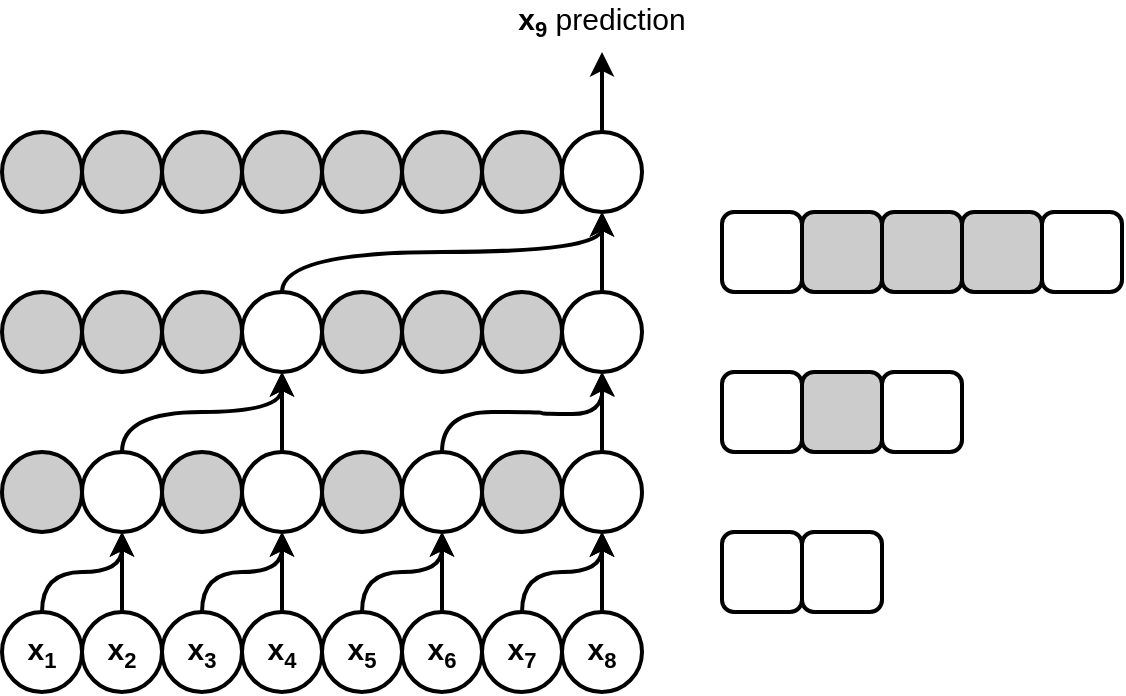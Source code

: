 <mxfile version="12.9.9" type="device"><diagram id="9Ue0vKmvhMfV4Imc9STP" name="Page-1"><mxGraphModel dx="1086" dy="806" grid="1" gridSize="10" guides="1" tooltips="1" connect="1" arrows="1" fold="1" page="1" pageScale="1" pageWidth="850" pageHeight="1100" math="0" shadow="0"><root><mxCell id="0"/><mxCell id="1" parent="0"/><mxCell id="d5a0SCXwOR6tbS2-Rqb1-1" value="" style="rounded=1;whiteSpace=wrap;html=1;strokeWidth=2;" vertex="1" parent="1"><mxGeometry x="440" y="440" width="40" height="40" as="geometry"/></mxCell><mxCell id="d5a0SCXwOR6tbS2-Rqb1-2" value="" style="rounded=1;whiteSpace=wrap;html=1;strokeWidth=2;" vertex="1" parent="1"><mxGeometry x="480" y="440" width="40" height="40" as="geometry"/></mxCell><mxCell id="d5a0SCXwOR6tbS2-Rqb1-14" value="" style="ellipse;whiteSpace=wrap;html=1;aspect=fixed;strokeWidth=2;fillColor=#CCCCCC;" vertex="1" parent="1"><mxGeometry x="80" y="400" width="40" height="40" as="geometry"/></mxCell><mxCell id="d5a0SCXwOR6tbS2-Rqb1-87" style="edgeStyle=orthogonalEdgeStyle;curved=1;rounded=0;orthogonalLoop=1;jettySize=auto;html=1;exitX=0.5;exitY=0;exitDx=0;exitDy=0;entryX=0.5;entryY=1;entryDx=0;entryDy=0;strokeWidth=2;" edge="1" parent="1" source="d5a0SCXwOR6tbS2-Rqb1-15" target="d5a0SCXwOR6tbS2-Rqb1-52"><mxGeometry relative="1" as="geometry"/></mxCell><mxCell id="d5a0SCXwOR6tbS2-Rqb1-15" value="" style="ellipse;whiteSpace=wrap;html=1;aspect=fixed;strokeWidth=2;" vertex="1" parent="1"><mxGeometry x="120" y="400" width="40" height="40" as="geometry"/></mxCell><mxCell id="d5a0SCXwOR6tbS2-Rqb1-22" value="" style="ellipse;whiteSpace=wrap;html=1;aspect=fixed;strokeWidth=2;gradientColor=none;fillColor=#CCCCCC;" vertex="1" parent="1"><mxGeometry x="80" y="320" width="40" height="40" as="geometry"/></mxCell><mxCell id="d5a0SCXwOR6tbS2-Rqb1-38" value="" style="rounded=1;whiteSpace=wrap;html=1;strokeWidth=2;" vertex="1" parent="1"><mxGeometry x="440" y="360" width="40" height="40" as="geometry"/></mxCell><mxCell id="d5a0SCXwOR6tbS2-Rqb1-39" value="" style="rounded=1;whiteSpace=wrap;html=1;strokeWidth=2;fillColor=#CCCCCC;" vertex="1" parent="1"><mxGeometry x="480" y="360" width="40" height="40" as="geometry"/></mxCell><mxCell id="d5a0SCXwOR6tbS2-Rqb1-40" value="" style="rounded=1;whiteSpace=wrap;html=1;strokeWidth=2;" vertex="1" parent="1"><mxGeometry x="520" y="360" width="40" height="40" as="geometry"/></mxCell><mxCell id="d5a0SCXwOR6tbS2-Rqb1-41" value="" style="rounded=1;whiteSpace=wrap;html=1;strokeWidth=2;" vertex="1" parent="1"><mxGeometry x="440" y="280" width="40" height="40" as="geometry"/></mxCell><mxCell id="d5a0SCXwOR6tbS2-Rqb1-42" value="" style="rounded=1;whiteSpace=wrap;html=1;strokeWidth=2;fillColor=#CCCCCC;" vertex="1" parent="1"><mxGeometry x="480" y="280" width="40" height="40" as="geometry"/></mxCell><mxCell id="d5a0SCXwOR6tbS2-Rqb1-43" value="" style="rounded=1;whiteSpace=wrap;html=1;strokeWidth=2;fillColor=#CCCCCC;" vertex="1" parent="1"><mxGeometry x="520" y="280" width="40" height="40" as="geometry"/></mxCell><mxCell id="d5a0SCXwOR6tbS2-Rqb1-44" value="" style="rounded=1;whiteSpace=wrap;html=1;strokeWidth=2;fillColor=#CCCCCC;" vertex="1" parent="1"><mxGeometry x="560" y="280" width="40" height="40" as="geometry"/></mxCell><mxCell id="d5a0SCXwOR6tbS2-Rqb1-45" value="" style="rounded=1;whiteSpace=wrap;html=1;strokeWidth=2;" vertex="1" parent="1"><mxGeometry x="600" y="280" width="40" height="40" as="geometry"/></mxCell><mxCell id="d5a0SCXwOR6tbS2-Rqb1-47" value="" style="ellipse;whiteSpace=wrap;html=1;aspect=fixed;strokeWidth=2;gradientColor=none;fillColor=#CCCCCC;" vertex="1" parent="1"><mxGeometry x="160" y="320" width="40" height="40" as="geometry"/></mxCell><mxCell id="d5a0SCXwOR6tbS2-Rqb1-48" value="" style="ellipse;whiteSpace=wrap;html=1;aspect=fixed;strokeWidth=2;gradientColor=none;fillColor=#CCCCCC;" vertex="1" parent="1"><mxGeometry x="120" y="320" width="40" height="40" as="geometry"/></mxCell><mxCell id="d5a0SCXwOR6tbS2-Rqb1-49" value="" style="ellipse;whiteSpace=wrap;html=1;aspect=fixed;strokeWidth=2;gradientColor=none;fillColor=#CCCCCC;" vertex="1" parent="1"><mxGeometry x="240" y="320" width="40" height="40" as="geometry"/></mxCell><mxCell id="d5a0SCXwOR6tbS2-Rqb1-50" value="" style="ellipse;whiteSpace=wrap;html=1;aspect=fixed;strokeWidth=2;gradientColor=none;fillColor=#CCCCCC;" vertex="1" parent="1"><mxGeometry x="320" y="320" width="40" height="40" as="geometry"/></mxCell><mxCell id="d5a0SCXwOR6tbS2-Rqb1-51" value="" style="ellipse;whiteSpace=wrap;html=1;aspect=fixed;strokeWidth=2;gradientColor=none;fillColor=#CCCCCC;" vertex="1" parent="1"><mxGeometry x="280" y="320" width="40" height="40" as="geometry"/></mxCell><mxCell id="d5a0SCXwOR6tbS2-Rqb1-89" style="edgeStyle=orthogonalEdgeStyle;curved=1;rounded=0;orthogonalLoop=1;jettySize=auto;html=1;exitX=0.5;exitY=0;exitDx=0;exitDy=0;entryX=0.5;entryY=1;entryDx=0;entryDy=0;strokeWidth=2;" edge="1" parent="1" source="d5a0SCXwOR6tbS2-Rqb1-52" target="d5a0SCXwOR6tbS2-Rqb1-54"><mxGeometry relative="1" as="geometry"/></mxCell><mxCell id="d5a0SCXwOR6tbS2-Rqb1-52" value="" style="ellipse;whiteSpace=wrap;html=1;aspect=fixed;strokeWidth=2;" vertex="1" parent="1"><mxGeometry x="200" y="320" width="40" height="40" as="geometry"/></mxCell><mxCell id="d5a0SCXwOR6tbS2-Rqb1-90" style="edgeStyle=orthogonalEdgeStyle;curved=1;rounded=0;orthogonalLoop=1;jettySize=auto;html=1;exitX=0.5;exitY=0;exitDx=0;exitDy=0;entryX=0.5;entryY=1;entryDx=0;entryDy=0;strokeWidth=2;" edge="1" parent="1" source="d5a0SCXwOR6tbS2-Rqb1-53" target="d5a0SCXwOR6tbS2-Rqb1-54"><mxGeometry relative="1" as="geometry"/></mxCell><mxCell id="d5a0SCXwOR6tbS2-Rqb1-53" value="" style="ellipse;whiteSpace=wrap;html=1;aspect=fixed;strokeWidth=2;" vertex="1" parent="1"><mxGeometry x="360" y="320" width="40" height="40" as="geometry"/></mxCell><mxCell id="d5a0SCXwOR6tbS2-Rqb1-92" style="edgeStyle=orthogonalEdgeStyle;curved=1;rounded=0;orthogonalLoop=1;jettySize=auto;html=1;exitX=0.5;exitY=0;exitDx=0;exitDy=0;strokeWidth=2;" edge="1" parent="1" source="d5a0SCXwOR6tbS2-Rqb1-54"><mxGeometry relative="1" as="geometry"><mxPoint x="380" y="200" as="targetPoint"/></mxGeometry></mxCell><mxCell id="d5a0SCXwOR6tbS2-Rqb1-54" value="" style="ellipse;whiteSpace=wrap;html=1;aspect=fixed;strokeWidth=2;" vertex="1" parent="1"><mxGeometry x="360" y="240" width="40" height="40" as="geometry"/></mxCell><mxCell id="d5a0SCXwOR6tbS2-Rqb1-56" value="" style="ellipse;whiteSpace=wrap;html=1;aspect=fixed;strokeWidth=2;gradientColor=none;fillColor=#CCCCCC;" vertex="1" parent="1"><mxGeometry x="200" y="240" width="40" height="40" as="geometry"/></mxCell><mxCell id="d5a0SCXwOR6tbS2-Rqb1-58" value="" style="ellipse;whiteSpace=wrap;html=1;aspect=fixed;strokeWidth=2;gradientColor=none;fillColor=#CCCCCC;" vertex="1" parent="1"><mxGeometry x="80" y="240" width="40" height="40" as="geometry"/></mxCell><mxCell id="d5a0SCXwOR6tbS2-Rqb1-59" value="" style="ellipse;whiteSpace=wrap;html=1;aspect=fixed;strokeWidth=2;gradientColor=none;fillColor=#CCCCCC;" vertex="1" parent="1"><mxGeometry x="160" y="240" width="40" height="40" as="geometry"/></mxCell><mxCell id="d5a0SCXwOR6tbS2-Rqb1-60" value="" style="ellipse;whiteSpace=wrap;html=1;aspect=fixed;strokeWidth=2;gradientColor=none;fillColor=#CCCCCC;" vertex="1" parent="1"><mxGeometry x="120" y="240" width="40" height="40" as="geometry"/></mxCell><mxCell id="d5a0SCXwOR6tbS2-Rqb1-61" value="" style="ellipse;whiteSpace=wrap;html=1;aspect=fixed;strokeWidth=2;gradientColor=none;fillColor=#CCCCCC;" vertex="1" parent="1"><mxGeometry x="240" y="240" width="40" height="40" as="geometry"/></mxCell><mxCell id="d5a0SCXwOR6tbS2-Rqb1-62" value="" style="ellipse;whiteSpace=wrap;html=1;aspect=fixed;strokeWidth=2;gradientColor=none;fillColor=#CCCCCC;" vertex="1" parent="1"><mxGeometry x="320" y="240" width="40" height="40" as="geometry"/></mxCell><mxCell id="d5a0SCXwOR6tbS2-Rqb1-63" value="" style="ellipse;whiteSpace=wrap;html=1;aspect=fixed;strokeWidth=2;gradientColor=none;fillColor=#CCCCCC;" vertex="1" parent="1"><mxGeometry x="280" y="240" width="40" height="40" as="geometry"/></mxCell><mxCell id="d5a0SCXwOR6tbS2-Rqb1-65" value="" style="endArrow=classic;html=1;strokeWidth=2;exitX=0.5;exitY=0;exitDx=0;exitDy=0;entryX=0.5;entryY=1;entryDx=0;entryDy=0;edgeStyle=orthogonalEdgeStyle;curved=1;" edge="1" parent="1" source="d5a0SCXwOR6tbS2-Rqb1-99" target="d5a0SCXwOR6tbS2-Rqb1-15"><mxGeometry width="50" height="50" relative="1" as="geometry"><mxPoint x="99" y="480" as="sourcePoint"/><mxPoint x="450" y="390" as="targetPoint"/></mxGeometry></mxCell><mxCell id="d5a0SCXwOR6tbS2-Rqb1-66" value="" style="endArrow=classic;html=1;strokeWidth=2;exitX=0.5;exitY=0;exitDx=0;exitDy=0;entryX=0.5;entryY=1;entryDx=0;entryDy=0;" edge="1" parent="1" source="d5a0SCXwOR6tbS2-Rqb1-100" target="d5a0SCXwOR6tbS2-Rqb1-15"><mxGeometry width="50" height="50" relative="1" as="geometry"><mxPoint x="140" y="480" as="sourcePoint"/><mxPoint x="450" y="390" as="targetPoint"/></mxGeometry></mxCell><mxCell id="d5a0SCXwOR6tbS2-Rqb1-69" value="" style="ellipse;whiteSpace=wrap;html=1;aspect=fixed;strokeWidth=2;fillColor=#CCCCCC;" vertex="1" parent="1"><mxGeometry x="160" y="400" width="40" height="40" as="geometry"/></mxCell><mxCell id="d5a0SCXwOR6tbS2-Rqb1-88" style="edgeStyle=orthogonalEdgeStyle;curved=1;rounded=0;orthogonalLoop=1;jettySize=auto;html=1;exitX=0.5;exitY=0;exitDx=0;exitDy=0;strokeWidth=2;" edge="1" parent="1" source="d5a0SCXwOR6tbS2-Rqb1-70"><mxGeometry relative="1" as="geometry"><mxPoint x="220" y="360" as="targetPoint"/></mxGeometry></mxCell><mxCell id="d5a0SCXwOR6tbS2-Rqb1-70" value="" style="ellipse;whiteSpace=wrap;html=1;aspect=fixed;strokeWidth=2;" vertex="1" parent="1"><mxGeometry x="200" y="400" width="40" height="40" as="geometry"/></mxCell><mxCell id="d5a0SCXwOR6tbS2-Rqb1-71" value="" style="endArrow=classic;html=1;strokeWidth=2;exitX=0.5;exitY=0;exitDx=0;exitDy=0;entryX=0.5;entryY=1;entryDx=0;entryDy=0;edgeStyle=orthogonalEdgeStyle;curved=1;" edge="1" parent="1" source="d5a0SCXwOR6tbS2-Rqb1-101" target="d5a0SCXwOR6tbS2-Rqb1-70"><mxGeometry width="50" height="50" relative="1" as="geometry"><mxPoint x="179" y="480" as="sourcePoint"/><mxPoint x="530" y="390" as="targetPoint"/></mxGeometry></mxCell><mxCell id="d5a0SCXwOR6tbS2-Rqb1-72" value="" style="endArrow=classic;html=1;strokeWidth=2;exitX=0.5;exitY=0;exitDx=0;exitDy=0;entryX=0.5;entryY=1;entryDx=0;entryDy=0;" edge="1" parent="1" source="d5a0SCXwOR6tbS2-Rqb1-102" target="d5a0SCXwOR6tbS2-Rqb1-70"><mxGeometry width="50" height="50" relative="1" as="geometry"><mxPoint x="220" y="480" as="sourcePoint"/><mxPoint x="530" y="390" as="targetPoint"/></mxGeometry></mxCell><mxCell id="d5a0SCXwOR6tbS2-Rqb1-75" value="" style="ellipse;whiteSpace=wrap;html=1;aspect=fixed;strokeWidth=2;fillColor=#CCCCCC;" vertex="1" parent="1"><mxGeometry x="240" y="400" width="40" height="40" as="geometry"/></mxCell><mxCell id="d5a0SCXwOR6tbS2-Rqb1-85" style="rounded=0;orthogonalLoop=1;jettySize=auto;html=1;exitX=0.5;exitY=0;exitDx=0;exitDy=0;strokeWidth=2;edgeStyle=orthogonalEdgeStyle;curved=1;" edge="1" parent="1" source="d5a0SCXwOR6tbS2-Rqb1-76"><mxGeometry relative="1" as="geometry"><mxPoint x="380" y="360" as="targetPoint"/></mxGeometry></mxCell><mxCell id="d5a0SCXwOR6tbS2-Rqb1-76" value="" style="ellipse;whiteSpace=wrap;html=1;aspect=fixed;strokeWidth=2;" vertex="1" parent="1"><mxGeometry x="280" y="400" width="40" height="40" as="geometry"/></mxCell><mxCell id="d5a0SCXwOR6tbS2-Rqb1-77" value="" style="endArrow=classic;html=1;strokeWidth=2;exitX=0.5;exitY=0;exitDx=0;exitDy=0;entryX=0.5;entryY=1;entryDx=0;entryDy=0;edgeStyle=orthogonalEdgeStyle;curved=1;" edge="1" parent="1" source="d5a0SCXwOR6tbS2-Rqb1-103" target="d5a0SCXwOR6tbS2-Rqb1-76"><mxGeometry width="50" height="50" relative="1" as="geometry"><mxPoint x="259" y="480" as="sourcePoint"/><mxPoint x="610" y="390" as="targetPoint"/></mxGeometry></mxCell><mxCell id="d5a0SCXwOR6tbS2-Rqb1-78" value="" style="endArrow=classic;html=1;strokeWidth=2;exitX=0.5;exitY=0;exitDx=0;exitDy=0;entryX=0.5;entryY=1;entryDx=0;entryDy=0;" edge="1" parent="1" source="d5a0SCXwOR6tbS2-Rqb1-104" target="d5a0SCXwOR6tbS2-Rqb1-76"><mxGeometry width="50" height="50" relative="1" as="geometry"><mxPoint x="300" y="480" as="sourcePoint"/><mxPoint x="610" y="390" as="targetPoint"/></mxGeometry></mxCell><mxCell id="d5a0SCXwOR6tbS2-Rqb1-81" value="" style="ellipse;whiteSpace=wrap;html=1;aspect=fixed;strokeWidth=2;fillColor=#CCCCCC;" vertex="1" parent="1"><mxGeometry x="320" y="400" width="40" height="40" as="geometry"/></mxCell><mxCell id="d5a0SCXwOR6tbS2-Rqb1-86" style="edgeStyle=orthogonalEdgeStyle;curved=1;rounded=0;orthogonalLoop=1;jettySize=auto;html=1;exitX=0.5;exitY=0;exitDx=0;exitDy=0;entryX=0.5;entryY=1;entryDx=0;entryDy=0;strokeWidth=2;" edge="1" parent="1" source="d5a0SCXwOR6tbS2-Rqb1-82" target="d5a0SCXwOR6tbS2-Rqb1-53"><mxGeometry relative="1" as="geometry"/></mxCell><mxCell id="d5a0SCXwOR6tbS2-Rqb1-82" value="" style="ellipse;whiteSpace=wrap;html=1;aspect=fixed;strokeWidth=2;" vertex="1" parent="1"><mxGeometry x="360" y="400" width="40" height="40" as="geometry"/></mxCell><mxCell id="d5a0SCXwOR6tbS2-Rqb1-83" value="" style="endArrow=classic;html=1;strokeWidth=2;exitX=0.5;exitY=0;exitDx=0;exitDy=0;entryX=0.5;entryY=1;entryDx=0;entryDy=0;edgeStyle=orthogonalEdgeStyle;curved=1;" edge="1" parent="1" source="d5a0SCXwOR6tbS2-Rqb1-105" target="d5a0SCXwOR6tbS2-Rqb1-82"><mxGeometry width="50" height="50" relative="1" as="geometry"><mxPoint x="339" y="480" as="sourcePoint"/><mxPoint x="690" y="390" as="targetPoint"/></mxGeometry></mxCell><mxCell id="d5a0SCXwOR6tbS2-Rqb1-84" value="" style="endArrow=classic;html=1;strokeWidth=2;exitX=0.5;exitY=0;exitDx=0;exitDy=0;exitPerimeter=0;entryX=0.5;entryY=1;entryDx=0;entryDy=0;" edge="1" parent="1" target="d5a0SCXwOR6tbS2-Rqb1-82"><mxGeometry width="50" height="50" relative="1" as="geometry"><mxPoint x="380" y="480" as="sourcePoint"/><mxPoint x="690" y="390" as="targetPoint"/></mxGeometry></mxCell><mxCell id="d5a0SCXwOR6tbS2-Rqb1-99" value="&lt;b&gt;&lt;span style=&quot;font-size: 15px&quot;&gt;x&lt;/span&gt;&lt;sub&gt;&lt;font style=&quot;font-size: 11px&quot;&gt;1&lt;/font&gt;&lt;/sub&gt;&lt;/b&gt;" style="ellipse;whiteSpace=wrap;html=1;aspect=fixed;strokeColor=#000000;strokeWidth=2;fillColor=none;gradientColor=none;" vertex="1" parent="1"><mxGeometry x="80" y="480" width="40" height="40" as="geometry"/></mxCell><mxCell id="d5a0SCXwOR6tbS2-Rqb1-100" value="&lt;b&gt;&lt;span style=&quot;font-size: 15px&quot;&gt;x&lt;/span&gt;&lt;sub&gt;&lt;font style=&quot;font-size: 11px&quot;&gt;2&lt;/font&gt;&lt;/sub&gt;&lt;/b&gt;" style="ellipse;whiteSpace=wrap;html=1;aspect=fixed;strokeColor=#000000;strokeWidth=2;fillColor=none;gradientColor=none;" vertex="1" parent="1"><mxGeometry x="120" y="480" width="40" height="40" as="geometry"/></mxCell><mxCell id="d5a0SCXwOR6tbS2-Rqb1-101" value="&lt;b&gt;&lt;span style=&quot;font-size: 15px&quot;&gt;x&lt;/span&gt;&lt;sub&gt;&lt;font style=&quot;font-size: 11px&quot;&gt;3&lt;/font&gt;&lt;/sub&gt;&lt;/b&gt;" style="ellipse;whiteSpace=wrap;html=1;aspect=fixed;strokeColor=#000000;strokeWidth=2;fillColor=none;gradientColor=none;" vertex="1" parent="1"><mxGeometry x="160" y="480" width="40" height="40" as="geometry"/></mxCell><mxCell id="d5a0SCXwOR6tbS2-Rqb1-102" value="&lt;b&gt;&lt;span style=&quot;font-size: 15px&quot;&gt;x&lt;/span&gt;&lt;sub&gt;&lt;font style=&quot;font-size: 11px&quot;&gt;4&lt;/font&gt;&lt;/sub&gt;&lt;/b&gt;" style="ellipse;whiteSpace=wrap;html=1;aspect=fixed;strokeColor=#000000;strokeWidth=2;fillColor=none;gradientColor=none;" vertex="1" parent="1"><mxGeometry x="200" y="480" width="40" height="40" as="geometry"/></mxCell><mxCell id="d5a0SCXwOR6tbS2-Rqb1-103" value="&lt;b&gt;&lt;span style=&quot;font-size: 15px&quot;&gt;x&lt;/span&gt;&lt;sub&gt;&lt;font style=&quot;font-size: 11px&quot;&gt;5&lt;/font&gt;&lt;/sub&gt;&lt;/b&gt;" style="ellipse;whiteSpace=wrap;html=1;aspect=fixed;strokeColor=#000000;strokeWidth=2;fillColor=none;gradientColor=none;" vertex="1" parent="1"><mxGeometry x="240" y="480" width="40" height="40" as="geometry"/></mxCell><mxCell id="d5a0SCXwOR6tbS2-Rqb1-104" value="&lt;b&gt;&lt;span style=&quot;font-size: 15px&quot;&gt;x&lt;/span&gt;&lt;sub&gt;&lt;font style=&quot;font-size: 11px&quot;&gt;6&lt;/font&gt;&lt;/sub&gt;&lt;/b&gt;" style="ellipse;whiteSpace=wrap;html=1;aspect=fixed;strokeColor=#000000;strokeWidth=2;fillColor=none;gradientColor=none;" vertex="1" parent="1"><mxGeometry x="280" y="480" width="40" height="40" as="geometry"/></mxCell><mxCell id="d5a0SCXwOR6tbS2-Rqb1-105" value="&lt;b&gt;&lt;span style=&quot;font-size: 15px&quot;&gt;x&lt;/span&gt;&lt;sub&gt;&lt;font style=&quot;font-size: 11px&quot;&gt;7&lt;/font&gt;&lt;/sub&gt;&lt;/b&gt;" style="ellipse;whiteSpace=wrap;html=1;aspect=fixed;strokeColor=#000000;strokeWidth=2;fillColor=none;gradientColor=none;" vertex="1" parent="1"><mxGeometry x="320" y="480" width="40" height="40" as="geometry"/></mxCell><mxCell id="d5a0SCXwOR6tbS2-Rqb1-107" value="" style="edgeStyle=orthogonalEdgeStyle;curved=1;rounded=0;orthogonalLoop=1;jettySize=auto;html=1;strokeWidth=2;exitX=0.5;exitY=0;exitDx=0;exitDy=0;" edge="1" parent="1" source="d5a0SCXwOR6tbS2-Rqb1-106" target="d5a0SCXwOR6tbS2-Rqb1-82"><mxGeometry relative="1" as="geometry"/></mxCell><mxCell id="d5a0SCXwOR6tbS2-Rqb1-106" value="&lt;b&gt;&lt;font style=&quot;font-size: 15px&quot;&gt;x&lt;/font&gt;&lt;sub&gt;&lt;font style=&quot;font-size: 11px&quot;&gt;8&lt;/font&gt;&lt;/sub&gt;&lt;/b&gt;" style="ellipse;whiteSpace=wrap;html=1;aspect=fixed;strokeColor=#000000;strokeWidth=2;fillColor=none;gradientColor=none;" vertex="1" parent="1"><mxGeometry x="360" y="480" width="40" height="40" as="geometry"/></mxCell><mxCell id="d5a0SCXwOR6tbS2-Rqb1-109" value="&lt;font style=&quot;font-weight: bold ; font-size: 15px&quot;&gt;x&lt;/font&gt;&lt;font&gt;&lt;sub style=&quot;font-weight: bold ; font-size: 11px&quot;&gt;9&lt;/sub&gt;&lt;sub style=&quot;font-weight: bold ; font-size: 15px&quot;&gt;&amp;nbsp;&lt;/sub&gt;&lt;span style=&quot;font-size: 15px&quot;&gt;prediction&lt;/span&gt;&lt;/font&gt;" style="text;html=1;strokeColor=none;fillColor=none;align=center;verticalAlign=middle;whiteSpace=wrap;rounded=0;" vertex="1" parent="1"><mxGeometry x="335" y="180" width="90" height="10" as="geometry"/></mxCell></root></mxGraphModel></diagram></mxfile>